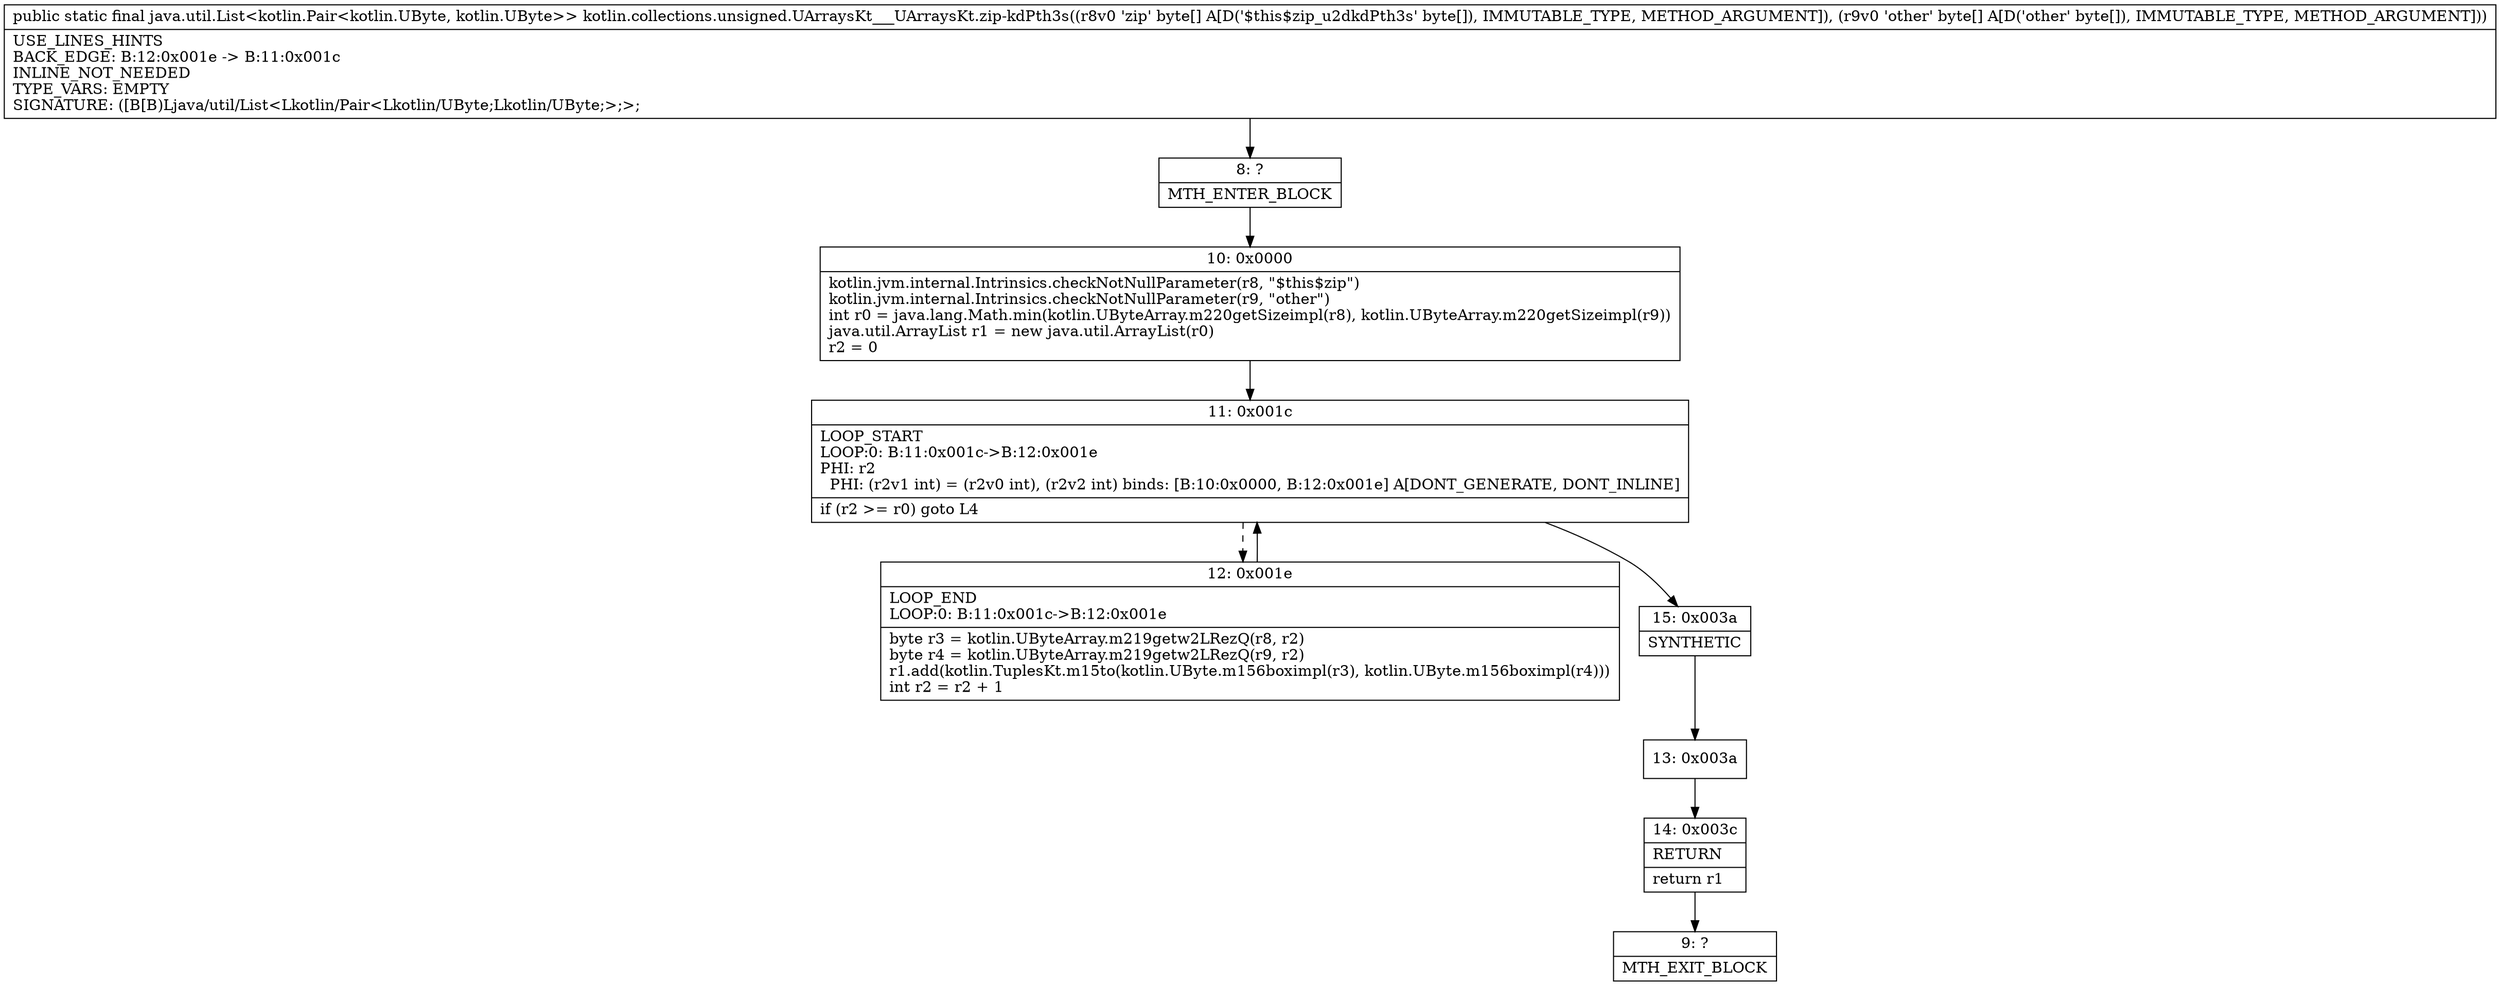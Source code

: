 digraph "CFG forkotlin.collections.unsigned.UArraysKt___UArraysKt.zip\-kdPth3s([B[B)Ljava\/util\/List;" {
Node_8 [shape=record,label="{8\:\ ?|MTH_ENTER_BLOCK\l}"];
Node_10 [shape=record,label="{10\:\ 0x0000|kotlin.jvm.internal.Intrinsics.checkNotNullParameter(r8, \"$this$zip\")\lkotlin.jvm.internal.Intrinsics.checkNotNullParameter(r9, \"other\")\lint r0 = java.lang.Math.min(kotlin.UByteArray.m220getSizeimpl(r8), kotlin.UByteArray.m220getSizeimpl(r9))\ljava.util.ArrayList r1 = new java.util.ArrayList(r0)\lr2 = 0\l}"];
Node_11 [shape=record,label="{11\:\ 0x001c|LOOP_START\lLOOP:0: B:11:0x001c\-\>B:12:0x001e\lPHI: r2 \l  PHI: (r2v1 int) = (r2v0 int), (r2v2 int) binds: [B:10:0x0000, B:12:0x001e] A[DONT_GENERATE, DONT_INLINE]\l|if (r2 \>= r0) goto L4\l}"];
Node_12 [shape=record,label="{12\:\ 0x001e|LOOP_END\lLOOP:0: B:11:0x001c\-\>B:12:0x001e\l|byte r3 = kotlin.UByteArray.m219getw2LRezQ(r8, r2)\lbyte r4 = kotlin.UByteArray.m219getw2LRezQ(r9, r2)\lr1.add(kotlin.TuplesKt.m15to(kotlin.UByte.m156boximpl(r3), kotlin.UByte.m156boximpl(r4)))\lint r2 = r2 + 1\l}"];
Node_15 [shape=record,label="{15\:\ 0x003a|SYNTHETIC\l}"];
Node_13 [shape=record,label="{13\:\ 0x003a}"];
Node_14 [shape=record,label="{14\:\ 0x003c|RETURN\l|return r1\l}"];
Node_9 [shape=record,label="{9\:\ ?|MTH_EXIT_BLOCK\l}"];
MethodNode[shape=record,label="{public static final java.util.List\<kotlin.Pair\<kotlin.UByte, kotlin.UByte\>\> kotlin.collections.unsigned.UArraysKt___UArraysKt.zip\-kdPth3s((r8v0 'zip' byte[] A[D('$this$zip_u2dkdPth3s' byte[]), IMMUTABLE_TYPE, METHOD_ARGUMENT]), (r9v0 'other' byte[] A[D('other' byte[]), IMMUTABLE_TYPE, METHOD_ARGUMENT]))  | USE_LINES_HINTS\lBACK_EDGE: B:12:0x001e \-\> B:11:0x001c\lINLINE_NOT_NEEDED\lTYPE_VARS: EMPTY\lSIGNATURE: ([B[B)Ljava\/util\/List\<Lkotlin\/Pair\<Lkotlin\/UByte;Lkotlin\/UByte;\>;\>;\l}"];
MethodNode -> Node_8;Node_8 -> Node_10;
Node_10 -> Node_11;
Node_11 -> Node_12[style=dashed];
Node_11 -> Node_15;
Node_12 -> Node_11;
Node_15 -> Node_13;
Node_13 -> Node_14;
Node_14 -> Node_9;
}

